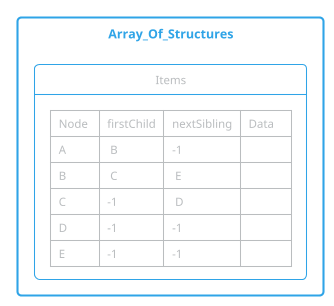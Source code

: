 @startuml
!theme cerulean-outline
package Array_Of_Structures <<Rectangle>> {
object Items {
| Node  | firstChild | nextSibling | Data    |
| A     |  B         | -1          |         |
| B     |  C         |  E          |         |
| C     | -1         |  D          |         |
| D     | -1         | -1          |         |
| E     | -1         | -1          |         |
}
}
@enduml
